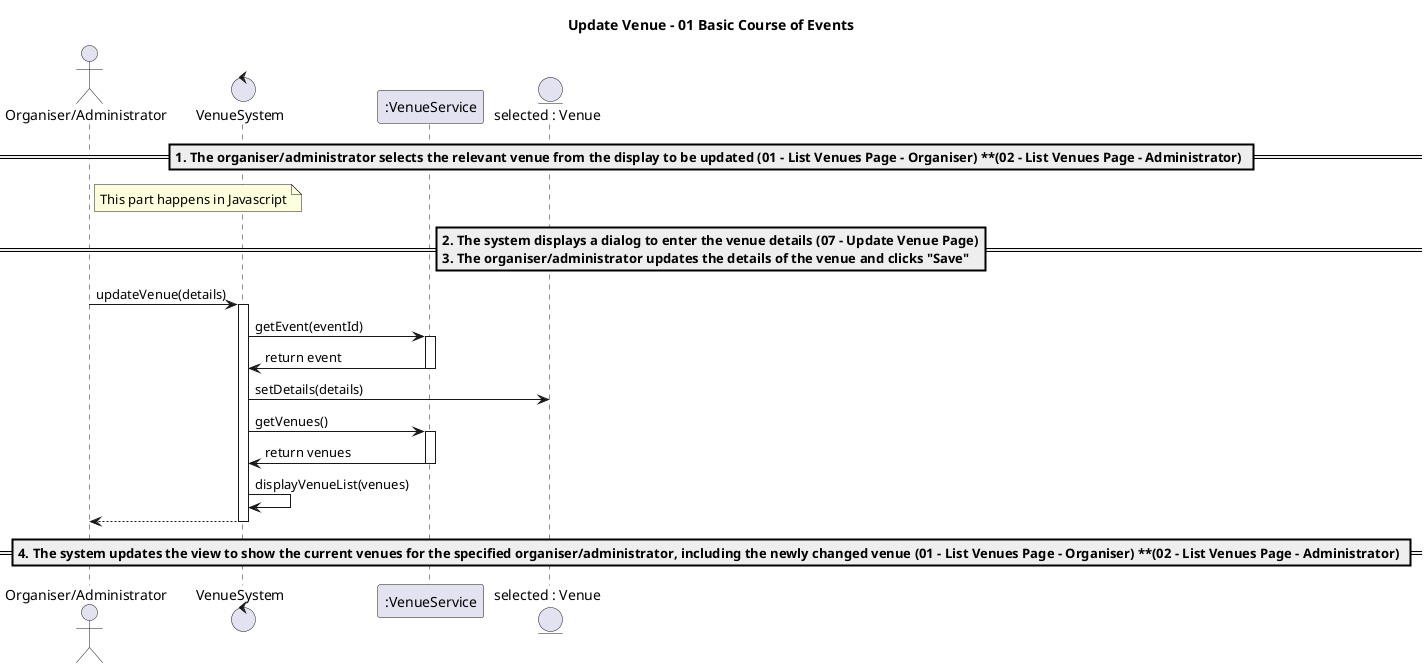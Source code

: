 @startuml
title Update Venue - 01 Basic Course of Events

actor "Organiser/Administrator" as OA
control VenueSystem as System
participant ":VenueService" as Service
entity "selected : Venue" as Venue

== 1. The organiser/administrator selects the relevant venue from the display to be updated **(01 - List Venues Page - Organiser)** **(02 - List Venues Page - Administrator) ==
note right of OA: This part happens in Javascript

== 2. The system displays a dialog to enter the venue details **(07 - Update Venue Page)**\n3. The organiser/administrator updates the details of the venue and clicks "Save" ==

OA -> System: updateVenue(details)
activate System

System -> Service: getEvent(eventId)
activate Service
Service -> System: return event
deactivate Service

System -> Venue: setDetails(details)

System -> Service: getVenues()
activate Service
Service -> System: return venues
deactivate Service
System -> System: displayVenueList(venues)

System --> OA
deactivate System

== 4. The system updates the view to show the current venues for the specified organiser/administrator, including the newly changed venue **(01 - List Venues Page - Organiser)** **(02 - List Venues Page - Administrator) ==
@enduml
